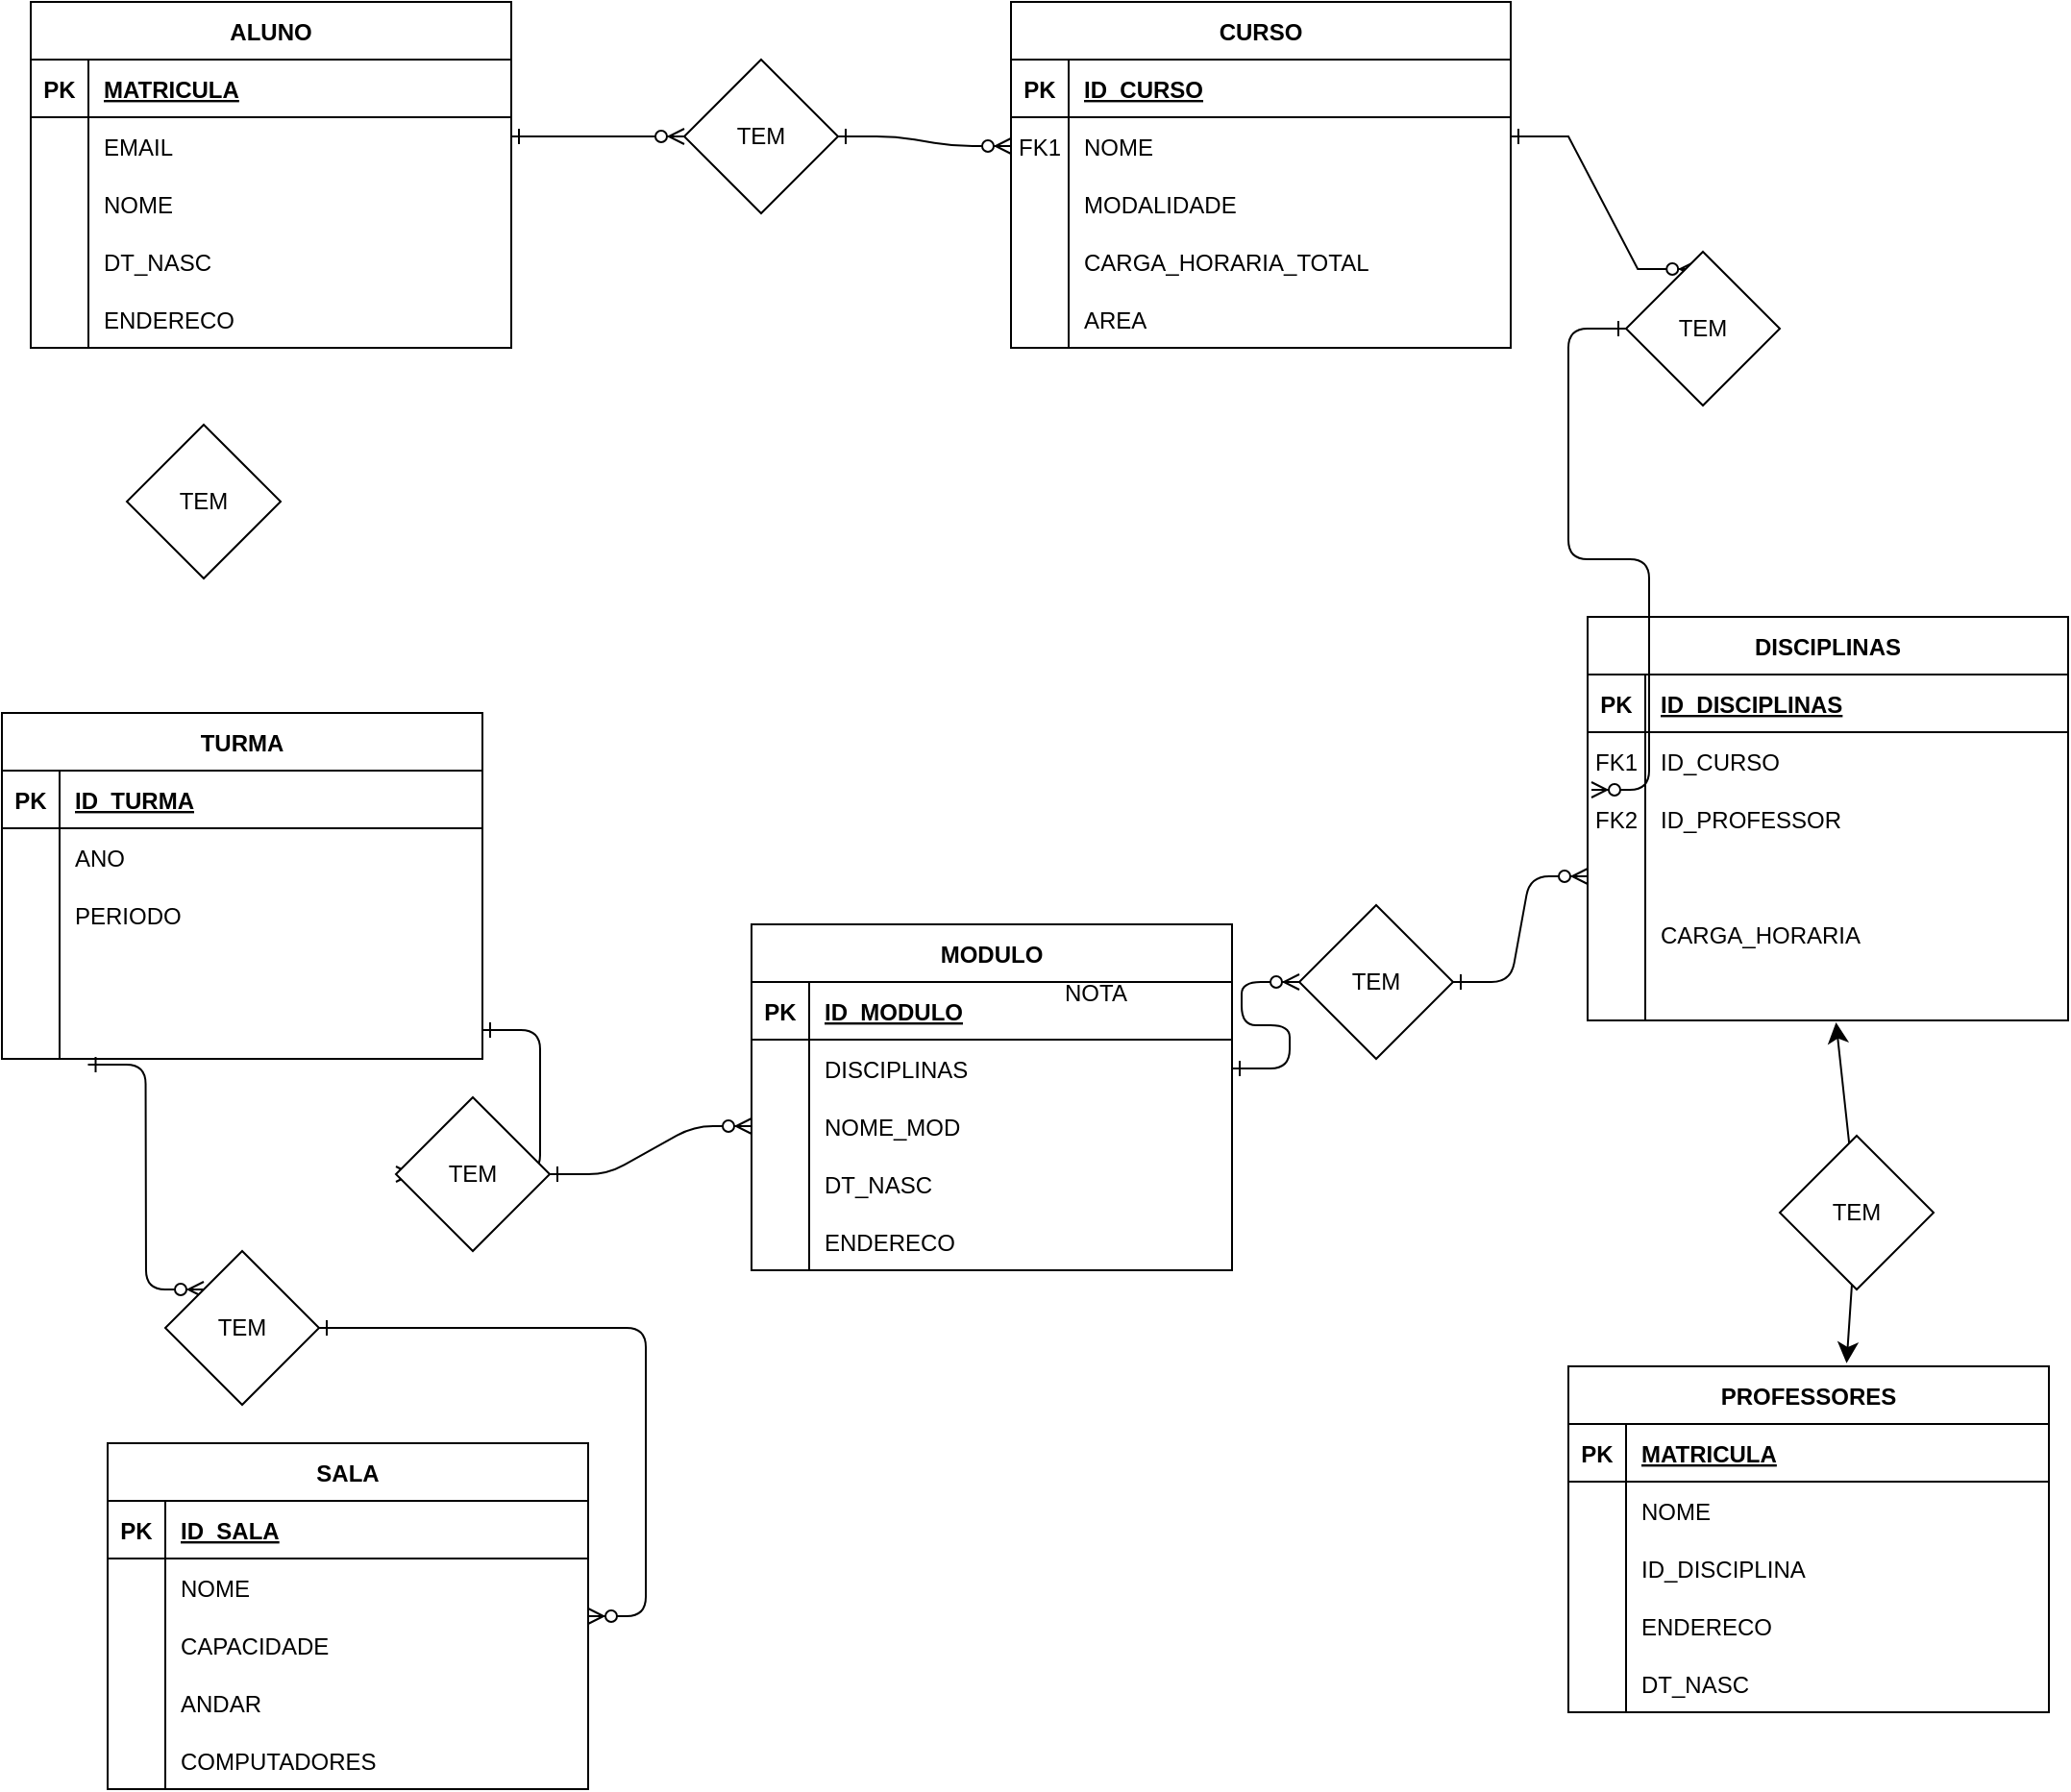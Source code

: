 <mxfile version="21.7.5" type="github">
  <diagram id="R2lEEEUBdFMjLlhIrx00" name="Page-1">
    <mxGraphModel dx="954" dy="571" grid="1" gridSize="10" guides="1" tooltips="1" connect="1" arrows="1" fold="1" page="1" pageScale="1" pageWidth="850" pageHeight="1100" math="0" shadow="0" extFonts="Permanent Marker^https://fonts.googleapis.com/css?family=Permanent+Marker">
      <root>
        <mxCell id="0" />
        <mxCell id="1" parent="0" />
        <mxCell id="C-vyLk0tnHw3VtMMgP7b-1" value="" style="edgeStyle=entityRelationEdgeStyle;endArrow=ERzeroToMany;startArrow=ERone;endFill=1;startFill=0;exitX=1;exitY=0.5;exitDx=0;exitDy=0;entryX=0;entryY=0.5;entryDx=0;entryDy=0;" parent="1" source="-hiC41WYeYtVtAj1oazb-33" target="C-vyLk0tnHw3VtMMgP7b-6" edge="1">
          <mxGeometry width="100" height="100" relative="1" as="geometry">
            <mxPoint x="340" y="720" as="sourcePoint" />
            <mxPoint x="440" y="620" as="targetPoint" />
            <Array as="points">
              <mxPoint x="410" y="200" />
            </Array>
          </mxGeometry>
        </mxCell>
        <mxCell id="C-vyLk0tnHw3VtMMgP7b-12" value="" style="edgeStyle=entityRelationEdgeStyle;endArrow=ERzeroToMany;startArrow=ERone;endFill=1;startFill=0;entryX=0;entryY=0.5;entryDx=0;entryDy=0;" parent="1" source="-hiC41WYeYtVtAj1oazb-38" target="plqxTGIZk48bvA9duy29-41" edge="1">
          <mxGeometry width="100" height="100" relative="1" as="geometry">
            <mxPoint x="200" y="580" as="sourcePoint" />
            <mxPoint x="240" y="930" as="targetPoint" />
          </mxGeometry>
        </mxCell>
        <mxCell id="C-vyLk0tnHw3VtMMgP7b-2" value="CURSO" style="shape=table;startSize=30;container=1;collapsible=1;childLayout=tableLayout;fixedRows=1;rowLines=0;fontStyle=1;align=center;resizeLast=1;" parent="1" vertex="1">
          <mxGeometry x="560" y="120" width="260" height="180" as="geometry" />
        </mxCell>
        <mxCell id="C-vyLk0tnHw3VtMMgP7b-3" value="" style="shape=partialRectangle;collapsible=0;dropTarget=0;pointerEvents=0;fillColor=none;points=[[0,0.5],[1,0.5]];portConstraint=eastwest;top=0;left=0;right=0;bottom=1;" parent="C-vyLk0tnHw3VtMMgP7b-2" vertex="1">
          <mxGeometry y="30" width="260" height="30" as="geometry" />
        </mxCell>
        <mxCell id="C-vyLk0tnHw3VtMMgP7b-4" value="PK" style="shape=partialRectangle;overflow=hidden;connectable=0;fillColor=none;top=0;left=0;bottom=0;right=0;fontStyle=1;" parent="C-vyLk0tnHw3VtMMgP7b-3" vertex="1">
          <mxGeometry width="30" height="30" as="geometry">
            <mxRectangle width="30" height="30" as="alternateBounds" />
          </mxGeometry>
        </mxCell>
        <mxCell id="C-vyLk0tnHw3VtMMgP7b-5" value="ID_CURSO" style="shape=partialRectangle;overflow=hidden;connectable=0;fillColor=none;top=0;left=0;bottom=0;right=0;align=left;spacingLeft=6;fontStyle=5;" parent="C-vyLk0tnHw3VtMMgP7b-3" vertex="1">
          <mxGeometry x="30" width="230" height="30" as="geometry">
            <mxRectangle width="230" height="30" as="alternateBounds" />
          </mxGeometry>
        </mxCell>
        <mxCell id="C-vyLk0tnHw3VtMMgP7b-6" value="" style="shape=partialRectangle;collapsible=0;dropTarget=0;pointerEvents=0;fillColor=none;points=[[0,0.5],[1,0.5]];portConstraint=eastwest;top=0;left=0;right=0;bottom=0;" parent="C-vyLk0tnHw3VtMMgP7b-2" vertex="1">
          <mxGeometry y="60" width="260" height="30" as="geometry" />
        </mxCell>
        <mxCell id="C-vyLk0tnHw3VtMMgP7b-7" value="FK1" style="shape=partialRectangle;overflow=hidden;connectable=0;fillColor=none;top=0;left=0;bottom=0;right=0;" parent="C-vyLk0tnHw3VtMMgP7b-6" vertex="1">
          <mxGeometry width="30" height="30" as="geometry">
            <mxRectangle width="30" height="30" as="alternateBounds" />
          </mxGeometry>
        </mxCell>
        <mxCell id="C-vyLk0tnHw3VtMMgP7b-8" value="NOME" style="shape=partialRectangle;overflow=hidden;connectable=0;fillColor=none;top=0;left=0;bottom=0;right=0;align=left;spacingLeft=6;" parent="C-vyLk0tnHw3VtMMgP7b-6" vertex="1">
          <mxGeometry x="30" width="230" height="30" as="geometry">
            <mxRectangle width="230" height="30" as="alternateBounds" />
          </mxGeometry>
        </mxCell>
        <mxCell id="C-vyLk0tnHw3VtMMgP7b-9" value="" style="shape=partialRectangle;collapsible=0;dropTarget=0;pointerEvents=0;fillColor=none;points=[[0,0.5],[1,0.5]];portConstraint=eastwest;top=0;left=0;right=0;bottom=0;" parent="C-vyLk0tnHw3VtMMgP7b-2" vertex="1">
          <mxGeometry y="90" width="260" height="30" as="geometry" />
        </mxCell>
        <mxCell id="C-vyLk0tnHw3VtMMgP7b-10" value="" style="shape=partialRectangle;overflow=hidden;connectable=0;fillColor=none;top=0;left=0;bottom=0;right=0;" parent="C-vyLk0tnHw3VtMMgP7b-9" vertex="1">
          <mxGeometry width="30" height="30" as="geometry">
            <mxRectangle width="30" height="30" as="alternateBounds" />
          </mxGeometry>
        </mxCell>
        <mxCell id="C-vyLk0tnHw3VtMMgP7b-11" value="MODALIDADE" style="shape=partialRectangle;overflow=hidden;connectable=0;fillColor=none;top=0;left=0;bottom=0;right=0;align=left;spacingLeft=6;" parent="C-vyLk0tnHw3VtMMgP7b-9" vertex="1">
          <mxGeometry x="30" width="230" height="30" as="geometry">
            <mxRectangle width="230" height="30" as="alternateBounds" />
          </mxGeometry>
        </mxCell>
        <mxCell id="plqxTGIZk48bvA9duy29-15" value="" style="shape=partialRectangle;collapsible=0;dropTarget=0;pointerEvents=0;fillColor=none;points=[[0,0.5],[1,0.5]];portConstraint=eastwest;top=0;left=0;right=0;bottom=0;" parent="C-vyLk0tnHw3VtMMgP7b-2" vertex="1">
          <mxGeometry y="120" width="260" height="30" as="geometry" />
        </mxCell>
        <mxCell id="plqxTGIZk48bvA9duy29-16" value="" style="shape=partialRectangle;overflow=hidden;connectable=0;fillColor=none;top=0;left=0;bottom=0;right=0;" parent="plqxTGIZk48bvA9duy29-15" vertex="1">
          <mxGeometry width="30" height="30" as="geometry">
            <mxRectangle width="30" height="30" as="alternateBounds" />
          </mxGeometry>
        </mxCell>
        <mxCell id="plqxTGIZk48bvA9duy29-17" value="CARGA_HORARIA_TOTAL" style="shape=partialRectangle;overflow=hidden;connectable=0;fillColor=none;top=0;left=0;bottom=0;right=0;align=left;spacingLeft=6;" parent="plqxTGIZk48bvA9duy29-15" vertex="1">
          <mxGeometry x="30" width="230" height="30" as="geometry">
            <mxRectangle width="230" height="30" as="alternateBounds" />
          </mxGeometry>
        </mxCell>
        <mxCell id="plqxTGIZk48bvA9duy29-18" value="" style="shape=partialRectangle;collapsible=0;dropTarget=0;pointerEvents=0;fillColor=none;points=[[0,0.5],[1,0.5]];portConstraint=eastwest;top=0;left=0;right=0;bottom=0;" parent="C-vyLk0tnHw3VtMMgP7b-2" vertex="1">
          <mxGeometry y="150" width="260" height="30" as="geometry" />
        </mxCell>
        <mxCell id="plqxTGIZk48bvA9duy29-19" value="" style="shape=partialRectangle;overflow=hidden;connectable=0;fillColor=none;top=0;left=0;bottom=0;right=0;" parent="plqxTGIZk48bvA9duy29-18" vertex="1">
          <mxGeometry width="30" height="30" as="geometry">
            <mxRectangle width="30" height="30" as="alternateBounds" />
          </mxGeometry>
        </mxCell>
        <mxCell id="plqxTGIZk48bvA9duy29-20" value="AREA" style="shape=partialRectangle;overflow=hidden;connectable=0;fillColor=none;top=0;left=0;bottom=0;right=0;align=left;spacingLeft=6;" parent="plqxTGIZk48bvA9duy29-18" vertex="1">
          <mxGeometry x="30" width="230" height="30" as="geometry">
            <mxRectangle width="230" height="30" as="alternateBounds" />
          </mxGeometry>
        </mxCell>
        <mxCell id="C-vyLk0tnHw3VtMMgP7b-13" value="DISCIPLINAS" style="shape=table;startSize=30;container=1;collapsible=1;childLayout=tableLayout;fixedRows=1;rowLines=0;fontStyle=1;align=center;resizeLast=1;" parent="1" vertex="1">
          <mxGeometry x="860" y="440" width="250" height="210" as="geometry" />
        </mxCell>
        <mxCell id="C-vyLk0tnHw3VtMMgP7b-14" value="" style="shape=partialRectangle;collapsible=0;dropTarget=0;pointerEvents=0;fillColor=none;points=[[0,0.5],[1,0.5]];portConstraint=eastwest;top=0;left=0;right=0;bottom=1;" parent="C-vyLk0tnHw3VtMMgP7b-13" vertex="1">
          <mxGeometry y="30" width="250" height="30" as="geometry" />
        </mxCell>
        <mxCell id="C-vyLk0tnHw3VtMMgP7b-15" value="PK" style="shape=partialRectangle;overflow=hidden;connectable=0;fillColor=none;top=0;left=0;bottom=0;right=0;fontStyle=1;" parent="C-vyLk0tnHw3VtMMgP7b-14" vertex="1">
          <mxGeometry width="30" height="30" as="geometry">
            <mxRectangle width="30" height="30" as="alternateBounds" />
          </mxGeometry>
        </mxCell>
        <mxCell id="C-vyLk0tnHw3VtMMgP7b-16" value="ID_DISCIPLINAS" style="shape=partialRectangle;overflow=hidden;connectable=0;fillColor=none;top=0;left=0;bottom=0;right=0;align=left;spacingLeft=6;fontStyle=5;" parent="C-vyLk0tnHw3VtMMgP7b-14" vertex="1">
          <mxGeometry x="30" width="220" height="30" as="geometry">
            <mxRectangle width="220" height="30" as="alternateBounds" />
          </mxGeometry>
        </mxCell>
        <mxCell id="C-vyLk0tnHw3VtMMgP7b-17" value="" style="shape=partialRectangle;collapsible=0;dropTarget=0;pointerEvents=0;fillColor=none;points=[[0,0.5],[1,0.5]];portConstraint=eastwest;top=0;left=0;right=0;bottom=0;" parent="C-vyLk0tnHw3VtMMgP7b-13" vertex="1">
          <mxGeometry y="60" width="250" height="30" as="geometry" />
        </mxCell>
        <mxCell id="C-vyLk0tnHw3VtMMgP7b-18" value="FK1" style="shape=partialRectangle;overflow=hidden;connectable=0;fillColor=none;top=0;left=0;bottom=0;right=0;" parent="C-vyLk0tnHw3VtMMgP7b-17" vertex="1">
          <mxGeometry width="30" height="30" as="geometry">
            <mxRectangle width="30" height="30" as="alternateBounds" />
          </mxGeometry>
        </mxCell>
        <mxCell id="C-vyLk0tnHw3VtMMgP7b-19" value="ID_CURSO" style="shape=partialRectangle;overflow=hidden;connectable=0;fillColor=none;top=0;left=0;bottom=0;right=0;align=left;spacingLeft=6;" parent="C-vyLk0tnHw3VtMMgP7b-17" vertex="1">
          <mxGeometry x="30" width="220" height="30" as="geometry">
            <mxRectangle width="220" height="30" as="alternateBounds" />
          </mxGeometry>
        </mxCell>
        <mxCell id="C-vyLk0tnHw3VtMMgP7b-20" value="" style="shape=partialRectangle;collapsible=0;dropTarget=0;pointerEvents=0;fillColor=none;points=[[0,0.5],[1,0.5]];portConstraint=eastwest;top=0;left=0;right=0;bottom=0;" parent="C-vyLk0tnHw3VtMMgP7b-13" vertex="1">
          <mxGeometry y="90" width="250" height="30" as="geometry" />
        </mxCell>
        <mxCell id="C-vyLk0tnHw3VtMMgP7b-21" value="FK2" style="shape=partialRectangle;overflow=hidden;connectable=0;fillColor=none;top=0;left=0;bottom=0;right=0;" parent="C-vyLk0tnHw3VtMMgP7b-20" vertex="1">
          <mxGeometry width="30" height="30" as="geometry">
            <mxRectangle width="30" height="30" as="alternateBounds" />
          </mxGeometry>
        </mxCell>
        <mxCell id="C-vyLk0tnHw3VtMMgP7b-22" value="ID_PROFESSOR" style="shape=partialRectangle;overflow=hidden;connectable=0;fillColor=none;top=0;left=0;bottom=0;right=0;align=left;spacingLeft=6;" parent="C-vyLk0tnHw3VtMMgP7b-20" vertex="1">
          <mxGeometry x="30" width="220" height="30" as="geometry">
            <mxRectangle width="220" height="30" as="alternateBounds" />
          </mxGeometry>
        </mxCell>
        <mxCell id="plqxTGIZk48bvA9duy29-24" value="" style="shape=partialRectangle;collapsible=0;dropTarget=0;pointerEvents=0;fillColor=none;points=[[0,0.5],[1,0.5]];portConstraint=eastwest;top=0;left=0;right=0;bottom=0;" parent="C-vyLk0tnHw3VtMMgP7b-13" vertex="1">
          <mxGeometry y="120" width="250" height="30" as="geometry" />
        </mxCell>
        <mxCell id="plqxTGIZk48bvA9duy29-25" value="" style="shape=partialRectangle;overflow=hidden;connectable=0;fillColor=none;top=0;left=0;bottom=0;right=0;" parent="plqxTGIZk48bvA9duy29-24" vertex="1">
          <mxGeometry width="30" height="30" as="geometry">
            <mxRectangle width="30" height="30" as="alternateBounds" />
          </mxGeometry>
        </mxCell>
        <mxCell id="plqxTGIZk48bvA9duy29-26" value="" style="shape=partialRectangle;overflow=hidden;connectable=0;fillColor=none;top=0;left=0;bottom=0;right=0;align=left;spacingLeft=6;" parent="plqxTGIZk48bvA9duy29-24" vertex="1">
          <mxGeometry x="30" width="220" height="30" as="geometry">
            <mxRectangle width="220" height="30" as="alternateBounds" />
          </mxGeometry>
        </mxCell>
        <mxCell id="plqxTGIZk48bvA9duy29-27" value="" style="shape=partialRectangle;collapsible=0;dropTarget=0;pointerEvents=0;fillColor=none;points=[[0,0.5],[1,0.5]];portConstraint=eastwest;top=0;left=0;right=0;bottom=0;" parent="C-vyLk0tnHw3VtMMgP7b-13" vertex="1">
          <mxGeometry y="150" width="250" height="30" as="geometry" />
        </mxCell>
        <mxCell id="plqxTGIZk48bvA9duy29-28" value="" style="shape=partialRectangle;overflow=hidden;connectable=0;fillColor=none;top=0;left=0;bottom=0;right=0;" parent="plqxTGIZk48bvA9duy29-27" vertex="1">
          <mxGeometry width="30" height="30" as="geometry">
            <mxRectangle width="30" height="30" as="alternateBounds" />
          </mxGeometry>
        </mxCell>
        <mxCell id="plqxTGIZk48bvA9duy29-29" value="CARGA_HORARIA" style="shape=partialRectangle;overflow=hidden;connectable=0;fillColor=none;top=0;left=0;bottom=0;right=0;align=left;spacingLeft=6;" parent="plqxTGIZk48bvA9duy29-27" vertex="1">
          <mxGeometry x="30" width="220" height="30" as="geometry">
            <mxRectangle width="220" height="30" as="alternateBounds" />
          </mxGeometry>
        </mxCell>
        <mxCell id="plqxTGIZk48bvA9duy29-30" value="" style="shape=partialRectangle;collapsible=0;dropTarget=0;pointerEvents=0;fillColor=none;points=[[0,0.5],[1,0.5]];portConstraint=eastwest;top=0;left=0;right=0;bottom=0;" parent="C-vyLk0tnHw3VtMMgP7b-13" vertex="1">
          <mxGeometry y="180" width="250" height="30" as="geometry" />
        </mxCell>
        <mxCell id="plqxTGIZk48bvA9duy29-31" value="" style="shape=partialRectangle;overflow=hidden;connectable=0;fillColor=none;top=0;left=0;bottom=0;right=0;" parent="plqxTGIZk48bvA9duy29-30" vertex="1">
          <mxGeometry width="30" height="30" as="geometry">
            <mxRectangle width="30" height="30" as="alternateBounds" />
          </mxGeometry>
        </mxCell>
        <mxCell id="plqxTGIZk48bvA9duy29-32" value="" style="shape=partialRectangle;overflow=hidden;connectable=0;fillColor=none;top=0;left=0;bottom=0;right=0;align=left;spacingLeft=6;" parent="plqxTGIZk48bvA9duy29-30" vertex="1">
          <mxGeometry x="30" width="220" height="30" as="geometry">
            <mxRectangle width="220" height="30" as="alternateBounds" />
          </mxGeometry>
        </mxCell>
        <mxCell id="C-vyLk0tnHw3VtMMgP7b-23" value="ALUNO" style="shape=table;startSize=30;container=1;collapsible=1;childLayout=tableLayout;fixedRows=1;rowLines=0;fontStyle=1;align=center;resizeLast=1;" parent="1" vertex="1">
          <mxGeometry x="50" y="120" width="250" height="180" as="geometry">
            <mxRectangle x="50" y="120" width="80" height="30" as="alternateBounds" />
          </mxGeometry>
        </mxCell>
        <mxCell id="C-vyLk0tnHw3VtMMgP7b-24" value="" style="shape=partialRectangle;collapsible=0;dropTarget=0;pointerEvents=0;fillColor=none;points=[[0,0.5],[1,0.5]];portConstraint=eastwest;top=0;left=0;right=0;bottom=1;" parent="C-vyLk0tnHw3VtMMgP7b-23" vertex="1">
          <mxGeometry y="30" width="250" height="30" as="geometry" />
        </mxCell>
        <mxCell id="C-vyLk0tnHw3VtMMgP7b-25" value="PK" style="shape=partialRectangle;overflow=hidden;connectable=0;fillColor=none;top=0;left=0;bottom=0;right=0;fontStyle=1;" parent="C-vyLk0tnHw3VtMMgP7b-24" vertex="1">
          <mxGeometry width="30" height="30" as="geometry">
            <mxRectangle width="30" height="30" as="alternateBounds" />
          </mxGeometry>
        </mxCell>
        <mxCell id="C-vyLk0tnHw3VtMMgP7b-26" value="MATRICULA" style="shape=partialRectangle;overflow=hidden;connectable=0;fillColor=none;top=0;left=0;bottom=0;right=0;align=left;spacingLeft=6;fontStyle=5;" parent="C-vyLk0tnHw3VtMMgP7b-24" vertex="1">
          <mxGeometry x="30" width="220" height="30" as="geometry">
            <mxRectangle width="220" height="30" as="alternateBounds" />
          </mxGeometry>
        </mxCell>
        <mxCell id="C-vyLk0tnHw3VtMMgP7b-27" value="" style="shape=partialRectangle;collapsible=0;dropTarget=0;pointerEvents=0;fillColor=none;points=[[0,0.5],[1,0.5]];portConstraint=eastwest;top=0;left=0;right=0;bottom=0;" parent="C-vyLk0tnHw3VtMMgP7b-23" vertex="1">
          <mxGeometry y="60" width="250" height="30" as="geometry" />
        </mxCell>
        <mxCell id="C-vyLk0tnHw3VtMMgP7b-28" value="" style="shape=partialRectangle;overflow=hidden;connectable=0;fillColor=none;top=0;left=0;bottom=0;right=0;" parent="C-vyLk0tnHw3VtMMgP7b-27" vertex="1">
          <mxGeometry width="30" height="30" as="geometry">
            <mxRectangle width="30" height="30" as="alternateBounds" />
          </mxGeometry>
        </mxCell>
        <mxCell id="C-vyLk0tnHw3VtMMgP7b-29" value="EMAIL" style="shape=partialRectangle;overflow=hidden;connectable=0;fillColor=none;top=0;left=0;bottom=0;right=0;align=left;spacingLeft=6;" parent="C-vyLk0tnHw3VtMMgP7b-27" vertex="1">
          <mxGeometry x="30" width="220" height="30" as="geometry">
            <mxRectangle width="220" height="30" as="alternateBounds" />
          </mxGeometry>
        </mxCell>
        <mxCell id="plqxTGIZk48bvA9duy29-6" value="" style="shape=partialRectangle;collapsible=0;dropTarget=0;pointerEvents=0;fillColor=none;points=[[0,0.5],[1,0.5]];portConstraint=eastwest;top=0;left=0;right=0;bottom=0;" parent="C-vyLk0tnHw3VtMMgP7b-23" vertex="1">
          <mxGeometry y="90" width="250" height="30" as="geometry" />
        </mxCell>
        <mxCell id="plqxTGIZk48bvA9duy29-7" value="" style="shape=partialRectangle;overflow=hidden;connectable=0;fillColor=none;top=0;left=0;bottom=0;right=0;" parent="plqxTGIZk48bvA9duy29-6" vertex="1">
          <mxGeometry width="30" height="30" as="geometry">
            <mxRectangle width="30" height="30" as="alternateBounds" />
          </mxGeometry>
        </mxCell>
        <mxCell id="plqxTGIZk48bvA9duy29-8" value="NOME" style="shape=partialRectangle;overflow=hidden;connectable=0;fillColor=none;top=0;left=0;bottom=0;right=0;align=left;spacingLeft=6;" parent="plqxTGIZk48bvA9duy29-6" vertex="1">
          <mxGeometry x="30" width="220" height="30" as="geometry">
            <mxRectangle width="220" height="30" as="alternateBounds" />
          </mxGeometry>
        </mxCell>
        <mxCell id="plqxTGIZk48bvA9duy29-9" value="" style="shape=partialRectangle;collapsible=0;dropTarget=0;pointerEvents=0;fillColor=none;points=[[0,0.5],[1,0.5]];portConstraint=eastwest;top=0;left=0;right=0;bottom=0;" parent="C-vyLk0tnHw3VtMMgP7b-23" vertex="1">
          <mxGeometry y="120" width="250" height="30" as="geometry" />
        </mxCell>
        <mxCell id="plqxTGIZk48bvA9duy29-10" value="" style="shape=partialRectangle;overflow=hidden;connectable=0;fillColor=none;top=0;left=0;bottom=0;right=0;" parent="plqxTGIZk48bvA9duy29-9" vertex="1">
          <mxGeometry width="30" height="30" as="geometry">
            <mxRectangle width="30" height="30" as="alternateBounds" />
          </mxGeometry>
        </mxCell>
        <mxCell id="plqxTGIZk48bvA9duy29-11" value="DT_NASC" style="shape=partialRectangle;overflow=hidden;connectable=0;fillColor=none;top=0;left=0;bottom=0;right=0;align=left;spacingLeft=6;" parent="plqxTGIZk48bvA9duy29-9" vertex="1">
          <mxGeometry x="30" width="220" height="30" as="geometry">
            <mxRectangle width="220" height="30" as="alternateBounds" />
          </mxGeometry>
        </mxCell>
        <mxCell id="plqxTGIZk48bvA9duy29-12" value="" style="shape=partialRectangle;collapsible=0;dropTarget=0;pointerEvents=0;fillColor=none;points=[[0,0.5],[1,0.5]];portConstraint=eastwest;top=0;left=0;right=0;bottom=0;" parent="C-vyLk0tnHw3VtMMgP7b-23" vertex="1">
          <mxGeometry y="150" width="250" height="30" as="geometry" />
        </mxCell>
        <mxCell id="plqxTGIZk48bvA9duy29-13" value="" style="shape=partialRectangle;overflow=hidden;connectable=0;fillColor=none;top=0;left=0;bottom=0;right=0;" parent="plqxTGIZk48bvA9duy29-12" vertex="1">
          <mxGeometry width="30" height="30" as="geometry">
            <mxRectangle width="30" height="30" as="alternateBounds" />
          </mxGeometry>
        </mxCell>
        <mxCell id="plqxTGIZk48bvA9duy29-14" value="ENDERECO" style="shape=partialRectangle;overflow=hidden;connectable=0;fillColor=none;top=0;left=0;bottom=0;right=0;align=left;spacingLeft=6;" parent="plqxTGIZk48bvA9duy29-12" vertex="1">
          <mxGeometry x="30" width="220" height="30" as="geometry">
            <mxRectangle width="220" height="30" as="alternateBounds" />
          </mxGeometry>
        </mxCell>
        <mxCell id="plqxTGIZk48bvA9duy29-34" value="MODULO" style="shape=table;startSize=30;container=1;collapsible=1;childLayout=tableLayout;fixedRows=1;rowLines=0;fontStyle=1;align=center;resizeLast=1;" parent="1" vertex="1">
          <mxGeometry x="425" y="600" width="250" height="180" as="geometry" />
        </mxCell>
        <mxCell id="plqxTGIZk48bvA9duy29-35" value="" style="shape=partialRectangle;collapsible=0;dropTarget=0;pointerEvents=0;fillColor=none;points=[[0,0.5],[1,0.5]];portConstraint=eastwest;top=0;left=0;right=0;bottom=1;" parent="plqxTGIZk48bvA9duy29-34" vertex="1">
          <mxGeometry y="30" width="250" height="30" as="geometry" />
        </mxCell>
        <mxCell id="plqxTGIZk48bvA9duy29-36" value="PK" style="shape=partialRectangle;overflow=hidden;connectable=0;fillColor=none;top=0;left=0;bottom=0;right=0;fontStyle=1;" parent="plqxTGIZk48bvA9duy29-35" vertex="1">
          <mxGeometry width="30" height="30" as="geometry">
            <mxRectangle width="30" height="30" as="alternateBounds" />
          </mxGeometry>
        </mxCell>
        <mxCell id="plqxTGIZk48bvA9duy29-37" value="ID_MODULO" style="shape=partialRectangle;overflow=hidden;connectable=0;fillColor=none;top=0;left=0;bottom=0;right=0;align=left;spacingLeft=6;fontStyle=5;" parent="plqxTGIZk48bvA9duy29-35" vertex="1">
          <mxGeometry x="30" width="220" height="30" as="geometry">
            <mxRectangle width="220" height="30" as="alternateBounds" />
          </mxGeometry>
        </mxCell>
        <mxCell id="plqxTGIZk48bvA9duy29-38" value="" style="shape=partialRectangle;collapsible=0;dropTarget=0;pointerEvents=0;fillColor=none;points=[[0,0.5],[1,0.5]];portConstraint=eastwest;top=0;left=0;right=0;bottom=0;" parent="plqxTGIZk48bvA9duy29-34" vertex="1">
          <mxGeometry y="60" width="250" height="30" as="geometry" />
        </mxCell>
        <mxCell id="plqxTGIZk48bvA9duy29-39" value="" style="shape=partialRectangle;overflow=hidden;connectable=0;fillColor=none;top=0;left=0;bottom=0;right=0;" parent="plqxTGIZk48bvA9duy29-38" vertex="1">
          <mxGeometry width="30" height="30" as="geometry">
            <mxRectangle width="30" height="30" as="alternateBounds" />
          </mxGeometry>
        </mxCell>
        <mxCell id="plqxTGIZk48bvA9duy29-40" value="DISCIPLINAS" style="shape=partialRectangle;overflow=hidden;connectable=0;fillColor=none;top=0;left=0;bottom=0;right=0;align=left;spacingLeft=6;" parent="plqxTGIZk48bvA9duy29-38" vertex="1">
          <mxGeometry x="30" width="220" height="30" as="geometry">
            <mxRectangle width="220" height="30" as="alternateBounds" />
          </mxGeometry>
        </mxCell>
        <mxCell id="plqxTGIZk48bvA9duy29-41" value="" style="shape=partialRectangle;collapsible=0;dropTarget=0;pointerEvents=0;fillColor=none;points=[[0,0.5],[1,0.5]];portConstraint=eastwest;top=0;left=0;right=0;bottom=0;" parent="plqxTGIZk48bvA9duy29-34" vertex="1">
          <mxGeometry y="90" width="250" height="30" as="geometry" />
        </mxCell>
        <mxCell id="plqxTGIZk48bvA9duy29-42" value="" style="shape=partialRectangle;overflow=hidden;connectable=0;fillColor=none;top=0;left=0;bottom=0;right=0;" parent="plqxTGIZk48bvA9duy29-41" vertex="1">
          <mxGeometry width="30" height="30" as="geometry">
            <mxRectangle width="30" height="30" as="alternateBounds" />
          </mxGeometry>
        </mxCell>
        <mxCell id="plqxTGIZk48bvA9duy29-43" value="NOME_MOD" style="shape=partialRectangle;overflow=hidden;connectable=0;fillColor=none;top=0;left=0;bottom=0;right=0;align=left;spacingLeft=6;" parent="plqxTGIZk48bvA9duy29-41" vertex="1">
          <mxGeometry x="30" width="220" height="30" as="geometry">
            <mxRectangle width="220" height="30" as="alternateBounds" />
          </mxGeometry>
        </mxCell>
        <mxCell id="plqxTGIZk48bvA9duy29-44" value="" style="shape=partialRectangle;collapsible=0;dropTarget=0;pointerEvents=0;fillColor=none;points=[[0,0.5],[1,0.5]];portConstraint=eastwest;top=0;left=0;right=0;bottom=0;" parent="plqxTGIZk48bvA9duy29-34" vertex="1">
          <mxGeometry y="120" width="250" height="30" as="geometry" />
        </mxCell>
        <mxCell id="plqxTGIZk48bvA9duy29-45" value="" style="shape=partialRectangle;overflow=hidden;connectable=0;fillColor=none;top=0;left=0;bottom=0;right=0;" parent="plqxTGIZk48bvA9duy29-44" vertex="1">
          <mxGeometry width="30" height="30" as="geometry">
            <mxRectangle width="30" height="30" as="alternateBounds" />
          </mxGeometry>
        </mxCell>
        <mxCell id="plqxTGIZk48bvA9duy29-46" value="DT_NASC" style="shape=partialRectangle;overflow=hidden;connectable=0;fillColor=none;top=0;left=0;bottom=0;right=0;align=left;spacingLeft=6;" parent="plqxTGIZk48bvA9duy29-44" vertex="1">
          <mxGeometry x="30" width="220" height="30" as="geometry">
            <mxRectangle width="220" height="30" as="alternateBounds" />
          </mxGeometry>
        </mxCell>
        <mxCell id="plqxTGIZk48bvA9duy29-47" value="" style="shape=partialRectangle;collapsible=0;dropTarget=0;pointerEvents=0;fillColor=none;points=[[0,0.5],[1,0.5]];portConstraint=eastwest;top=0;left=0;right=0;bottom=0;" parent="plqxTGIZk48bvA9duy29-34" vertex="1">
          <mxGeometry y="150" width="250" height="30" as="geometry" />
        </mxCell>
        <mxCell id="plqxTGIZk48bvA9duy29-48" value="" style="shape=partialRectangle;overflow=hidden;connectable=0;fillColor=none;top=0;left=0;bottom=0;right=0;" parent="plqxTGIZk48bvA9duy29-47" vertex="1">
          <mxGeometry width="30" height="30" as="geometry">
            <mxRectangle width="30" height="30" as="alternateBounds" />
          </mxGeometry>
        </mxCell>
        <mxCell id="plqxTGIZk48bvA9duy29-49" value="ENDERECO" style="shape=partialRectangle;overflow=hidden;connectable=0;fillColor=none;top=0;left=0;bottom=0;right=0;align=left;spacingLeft=6;" parent="plqxTGIZk48bvA9duy29-47" vertex="1">
          <mxGeometry x="30" width="220" height="30" as="geometry">
            <mxRectangle width="220" height="30" as="alternateBounds" />
          </mxGeometry>
        </mxCell>
        <mxCell id="plqxTGIZk48bvA9duy29-50" value="NOTA" style="shape=partialRectangle;overflow=hidden;connectable=0;fillColor=none;top=0;left=0;bottom=0;right=0;align=left;spacingLeft=6;" parent="1" vertex="1">
          <mxGeometry x="580" y="620" width="220" height="30" as="geometry">
            <mxRectangle width="220" height="30" as="alternateBounds" />
          </mxGeometry>
        </mxCell>
        <mxCell id="plqxTGIZk48bvA9duy29-51" value="TURMA" style="shape=table;startSize=30;container=1;collapsible=1;childLayout=tableLayout;fixedRows=1;rowLines=0;fontStyle=1;align=center;resizeLast=1;" parent="1" vertex="1">
          <mxGeometry x="35" y="490" width="250" height="180" as="geometry" />
        </mxCell>
        <mxCell id="plqxTGIZk48bvA9duy29-52" value="" style="shape=partialRectangle;collapsible=0;dropTarget=0;pointerEvents=0;fillColor=none;points=[[0,0.5],[1,0.5]];portConstraint=eastwest;top=0;left=0;right=0;bottom=1;" parent="plqxTGIZk48bvA9duy29-51" vertex="1">
          <mxGeometry y="30" width="250" height="30" as="geometry" />
        </mxCell>
        <mxCell id="plqxTGIZk48bvA9duy29-53" value="PK" style="shape=partialRectangle;overflow=hidden;connectable=0;fillColor=none;top=0;left=0;bottom=0;right=0;fontStyle=1;" parent="plqxTGIZk48bvA9duy29-52" vertex="1">
          <mxGeometry width="30" height="30" as="geometry">
            <mxRectangle width="30" height="30" as="alternateBounds" />
          </mxGeometry>
        </mxCell>
        <mxCell id="plqxTGIZk48bvA9duy29-54" value="ID_TURMA" style="shape=partialRectangle;overflow=hidden;connectable=0;fillColor=none;top=0;left=0;bottom=0;right=0;align=left;spacingLeft=6;fontStyle=5;" parent="plqxTGIZk48bvA9duy29-52" vertex="1">
          <mxGeometry x="30" width="220" height="30" as="geometry">
            <mxRectangle width="220" height="30" as="alternateBounds" />
          </mxGeometry>
        </mxCell>
        <mxCell id="plqxTGIZk48bvA9duy29-55" value="" style="shape=partialRectangle;collapsible=0;dropTarget=0;pointerEvents=0;fillColor=none;points=[[0,0.5],[1,0.5]];portConstraint=eastwest;top=0;left=0;right=0;bottom=0;" parent="plqxTGIZk48bvA9duy29-51" vertex="1">
          <mxGeometry y="60" width="250" height="30" as="geometry" />
        </mxCell>
        <mxCell id="plqxTGIZk48bvA9duy29-56" value="" style="shape=partialRectangle;overflow=hidden;connectable=0;fillColor=none;top=0;left=0;bottom=0;right=0;" parent="plqxTGIZk48bvA9duy29-55" vertex="1">
          <mxGeometry width="30" height="30" as="geometry">
            <mxRectangle width="30" height="30" as="alternateBounds" />
          </mxGeometry>
        </mxCell>
        <mxCell id="plqxTGIZk48bvA9duy29-57" value="ANO" style="shape=partialRectangle;overflow=hidden;connectable=0;fillColor=none;top=0;left=0;bottom=0;right=0;align=left;spacingLeft=6;" parent="plqxTGIZk48bvA9duy29-55" vertex="1">
          <mxGeometry x="30" width="220" height="30" as="geometry">
            <mxRectangle width="220" height="30" as="alternateBounds" />
          </mxGeometry>
        </mxCell>
        <mxCell id="plqxTGIZk48bvA9duy29-58" value="" style="shape=partialRectangle;collapsible=0;dropTarget=0;pointerEvents=0;fillColor=none;points=[[0,0.5],[1,0.5]];portConstraint=eastwest;top=0;left=0;right=0;bottom=0;" parent="plqxTGIZk48bvA9duy29-51" vertex="1">
          <mxGeometry y="90" width="250" height="30" as="geometry" />
        </mxCell>
        <mxCell id="plqxTGIZk48bvA9duy29-59" value="" style="shape=partialRectangle;overflow=hidden;connectable=0;fillColor=none;top=0;left=0;bottom=0;right=0;" parent="plqxTGIZk48bvA9duy29-58" vertex="1">
          <mxGeometry width="30" height="30" as="geometry">
            <mxRectangle width="30" height="30" as="alternateBounds" />
          </mxGeometry>
        </mxCell>
        <mxCell id="plqxTGIZk48bvA9duy29-60" value="PERIODO" style="shape=partialRectangle;overflow=hidden;connectable=0;fillColor=none;top=0;left=0;bottom=0;right=0;align=left;spacingLeft=6;" parent="plqxTGIZk48bvA9duy29-58" vertex="1">
          <mxGeometry x="30" width="220" height="30" as="geometry">
            <mxRectangle width="220" height="30" as="alternateBounds" />
          </mxGeometry>
        </mxCell>
        <mxCell id="plqxTGIZk48bvA9duy29-61" value="" style="shape=partialRectangle;collapsible=0;dropTarget=0;pointerEvents=0;fillColor=none;points=[[0,0.5],[1,0.5]];portConstraint=eastwest;top=0;left=0;right=0;bottom=0;" parent="plqxTGIZk48bvA9duy29-51" vertex="1">
          <mxGeometry y="120" width="250" height="30" as="geometry" />
        </mxCell>
        <mxCell id="plqxTGIZk48bvA9duy29-62" value="" style="shape=partialRectangle;overflow=hidden;connectable=0;fillColor=none;top=0;left=0;bottom=0;right=0;" parent="plqxTGIZk48bvA9duy29-61" vertex="1">
          <mxGeometry width="30" height="30" as="geometry">
            <mxRectangle width="30" height="30" as="alternateBounds" />
          </mxGeometry>
        </mxCell>
        <mxCell id="plqxTGIZk48bvA9duy29-63" value="" style="shape=partialRectangle;overflow=hidden;connectable=0;fillColor=none;top=0;left=0;bottom=0;right=0;align=left;spacingLeft=6;" parent="plqxTGIZk48bvA9duy29-61" vertex="1">
          <mxGeometry x="30" width="220" height="30" as="geometry">
            <mxRectangle width="220" height="30" as="alternateBounds" />
          </mxGeometry>
        </mxCell>
        <mxCell id="plqxTGIZk48bvA9duy29-64" value="" style="shape=partialRectangle;collapsible=0;dropTarget=0;pointerEvents=0;fillColor=none;points=[[0,0.5],[1,0.5]];portConstraint=eastwest;top=0;left=0;right=0;bottom=0;" parent="plqxTGIZk48bvA9duy29-51" vertex="1">
          <mxGeometry y="150" width="250" height="30" as="geometry" />
        </mxCell>
        <mxCell id="plqxTGIZk48bvA9duy29-65" value="" style="shape=partialRectangle;overflow=hidden;connectable=0;fillColor=none;top=0;left=0;bottom=0;right=0;" parent="plqxTGIZk48bvA9duy29-64" vertex="1">
          <mxGeometry width="30" height="30" as="geometry">
            <mxRectangle width="30" height="30" as="alternateBounds" />
          </mxGeometry>
        </mxCell>
        <mxCell id="plqxTGIZk48bvA9duy29-66" value="" style="shape=partialRectangle;overflow=hidden;connectable=0;fillColor=none;top=0;left=0;bottom=0;right=0;align=left;spacingLeft=6;" parent="plqxTGIZk48bvA9duy29-64" vertex="1">
          <mxGeometry x="30" width="220" height="30" as="geometry">
            <mxRectangle width="220" height="30" as="alternateBounds" />
          </mxGeometry>
        </mxCell>
        <mxCell id="plqxTGIZk48bvA9duy29-68" value="" style="edgeStyle=entityRelationEdgeStyle;endArrow=ERzeroToMany;startArrow=ERone;endFill=1;startFill=0;exitX=1;exitY=0.5;exitDx=0;exitDy=0;entryX=0;entryY=0.5;entryDx=0;entryDy=0;" parent="1" source="-hiC41WYeYtVtAj1oazb-39" target="plqxTGIZk48bvA9duy29-24" edge="1">
          <mxGeometry width="100" height="100" relative="1" as="geometry">
            <mxPoint x="760" y="500" as="sourcePoint" />
            <mxPoint x="800" y="740" as="targetPoint" />
            <Array as="points">
              <mxPoint x="780" y="440" />
            </Array>
          </mxGeometry>
        </mxCell>
        <mxCell id="plqxTGIZk48bvA9duy29-69" value="" style="edgeStyle=entityRelationEdgeStyle;endArrow=ERzeroToMany;startArrow=ERone;endFill=1;startFill=0;entryX=0.008;entryY=0;entryDx=0;entryDy=0;entryPerimeter=0;" parent="1" source="-hiC41WYeYtVtAj1oazb-36" edge="1" target="C-vyLk0tnHw3VtMMgP7b-20">
          <mxGeometry width="100" height="100" relative="1" as="geometry">
            <mxPoint x="830" y="175" as="sourcePoint" />
            <mxPoint x="850" y="530" as="targetPoint" />
            <Array as="points">
              <mxPoint x="810" y="350" />
              <mxPoint x="970" y="260" />
              <mxPoint x="820" y="420" />
              <mxPoint x="860" y="470" />
              <mxPoint x="830" y="420" />
              <mxPoint x="910" y="260" />
              <mxPoint x="850" y="470" />
              <mxPoint x="790" y="530" />
            </Array>
          </mxGeometry>
        </mxCell>
        <mxCell id="-hiC41WYeYtVtAj1oazb-1" value="SALA" style="shape=table;startSize=30;container=1;collapsible=1;childLayout=tableLayout;fixedRows=1;rowLines=0;fontStyle=1;align=center;resizeLast=1;" parent="1" vertex="1">
          <mxGeometry x="90" y="870" width="250" height="180" as="geometry" />
        </mxCell>
        <mxCell id="-hiC41WYeYtVtAj1oazb-2" value="" style="shape=partialRectangle;collapsible=0;dropTarget=0;pointerEvents=0;fillColor=none;points=[[0,0.5],[1,0.5]];portConstraint=eastwest;top=0;left=0;right=0;bottom=1;" parent="-hiC41WYeYtVtAj1oazb-1" vertex="1">
          <mxGeometry y="30" width="250" height="30" as="geometry" />
        </mxCell>
        <mxCell id="-hiC41WYeYtVtAj1oazb-3" value="PK" style="shape=partialRectangle;overflow=hidden;connectable=0;fillColor=none;top=0;left=0;bottom=0;right=0;fontStyle=1;" parent="-hiC41WYeYtVtAj1oazb-2" vertex="1">
          <mxGeometry width="30" height="30" as="geometry">
            <mxRectangle width="30" height="30" as="alternateBounds" />
          </mxGeometry>
        </mxCell>
        <mxCell id="-hiC41WYeYtVtAj1oazb-4" value="ID_SALA" style="shape=partialRectangle;overflow=hidden;connectable=0;fillColor=none;top=0;left=0;bottom=0;right=0;align=left;spacingLeft=6;fontStyle=5;" parent="-hiC41WYeYtVtAj1oazb-2" vertex="1">
          <mxGeometry x="30" width="220" height="30" as="geometry">
            <mxRectangle width="220" height="30" as="alternateBounds" />
          </mxGeometry>
        </mxCell>
        <mxCell id="-hiC41WYeYtVtAj1oazb-5" value="" style="shape=partialRectangle;collapsible=0;dropTarget=0;pointerEvents=0;fillColor=none;points=[[0,0.5],[1,0.5]];portConstraint=eastwest;top=0;left=0;right=0;bottom=0;" parent="-hiC41WYeYtVtAj1oazb-1" vertex="1">
          <mxGeometry y="60" width="250" height="30" as="geometry" />
        </mxCell>
        <mxCell id="-hiC41WYeYtVtAj1oazb-6" value="" style="shape=partialRectangle;overflow=hidden;connectable=0;fillColor=none;top=0;left=0;bottom=0;right=0;" parent="-hiC41WYeYtVtAj1oazb-5" vertex="1">
          <mxGeometry width="30" height="30" as="geometry">
            <mxRectangle width="30" height="30" as="alternateBounds" />
          </mxGeometry>
        </mxCell>
        <mxCell id="-hiC41WYeYtVtAj1oazb-7" value="NOME" style="shape=partialRectangle;overflow=hidden;connectable=0;fillColor=none;top=0;left=0;bottom=0;right=0;align=left;spacingLeft=6;" parent="-hiC41WYeYtVtAj1oazb-5" vertex="1">
          <mxGeometry x="30" width="220" height="30" as="geometry">
            <mxRectangle width="220" height="30" as="alternateBounds" />
          </mxGeometry>
        </mxCell>
        <mxCell id="-hiC41WYeYtVtAj1oazb-8" value="" style="shape=partialRectangle;collapsible=0;dropTarget=0;pointerEvents=0;fillColor=none;points=[[0,0.5],[1,0.5]];portConstraint=eastwest;top=0;left=0;right=0;bottom=0;" parent="-hiC41WYeYtVtAj1oazb-1" vertex="1">
          <mxGeometry y="90" width="250" height="30" as="geometry" />
        </mxCell>
        <mxCell id="-hiC41WYeYtVtAj1oazb-9" value="" style="shape=partialRectangle;overflow=hidden;connectable=0;fillColor=none;top=0;left=0;bottom=0;right=0;" parent="-hiC41WYeYtVtAj1oazb-8" vertex="1">
          <mxGeometry width="30" height="30" as="geometry">
            <mxRectangle width="30" height="30" as="alternateBounds" />
          </mxGeometry>
        </mxCell>
        <mxCell id="-hiC41WYeYtVtAj1oazb-10" value="CAPACIDADE" style="shape=partialRectangle;overflow=hidden;connectable=0;fillColor=none;top=0;left=0;bottom=0;right=0;align=left;spacingLeft=6;" parent="-hiC41WYeYtVtAj1oazb-8" vertex="1">
          <mxGeometry x="30" width="220" height="30" as="geometry">
            <mxRectangle width="220" height="30" as="alternateBounds" />
          </mxGeometry>
        </mxCell>
        <mxCell id="-hiC41WYeYtVtAj1oazb-11" value="" style="shape=partialRectangle;collapsible=0;dropTarget=0;pointerEvents=0;fillColor=none;points=[[0,0.5],[1,0.5]];portConstraint=eastwest;top=0;left=0;right=0;bottom=0;" parent="-hiC41WYeYtVtAj1oazb-1" vertex="1">
          <mxGeometry y="120" width="250" height="30" as="geometry" />
        </mxCell>
        <mxCell id="-hiC41WYeYtVtAj1oazb-12" value="" style="shape=partialRectangle;overflow=hidden;connectable=0;fillColor=none;top=0;left=0;bottom=0;right=0;" parent="-hiC41WYeYtVtAj1oazb-11" vertex="1">
          <mxGeometry width="30" height="30" as="geometry">
            <mxRectangle width="30" height="30" as="alternateBounds" />
          </mxGeometry>
        </mxCell>
        <mxCell id="-hiC41WYeYtVtAj1oazb-13" value="ANDAR" style="shape=partialRectangle;overflow=hidden;connectable=0;fillColor=none;top=0;left=0;bottom=0;right=0;align=left;spacingLeft=6;" parent="-hiC41WYeYtVtAj1oazb-11" vertex="1">
          <mxGeometry x="30" width="220" height="30" as="geometry">
            <mxRectangle width="220" height="30" as="alternateBounds" />
          </mxGeometry>
        </mxCell>
        <mxCell id="-hiC41WYeYtVtAj1oazb-14" value="" style="shape=partialRectangle;collapsible=0;dropTarget=0;pointerEvents=0;fillColor=none;points=[[0,0.5],[1,0.5]];portConstraint=eastwest;top=0;left=0;right=0;bottom=0;" parent="-hiC41WYeYtVtAj1oazb-1" vertex="1">
          <mxGeometry y="150" width="250" height="30" as="geometry" />
        </mxCell>
        <mxCell id="-hiC41WYeYtVtAj1oazb-15" value="" style="shape=partialRectangle;overflow=hidden;connectable=0;fillColor=none;top=0;left=0;bottom=0;right=0;" parent="-hiC41WYeYtVtAj1oazb-14" vertex="1">
          <mxGeometry width="30" height="30" as="geometry">
            <mxRectangle width="30" height="30" as="alternateBounds" />
          </mxGeometry>
        </mxCell>
        <mxCell id="-hiC41WYeYtVtAj1oazb-16" value="COMPUTADORES" style="shape=partialRectangle;overflow=hidden;connectable=0;fillColor=none;top=0;left=0;bottom=0;right=0;align=left;spacingLeft=6;" parent="-hiC41WYeYtVtAj1oazb-14" vertex="1">
          <mxGeometry x="30" width="220" height="30" as="geometry">
            <mxRectangle width="220" height="30" as="alternateBounds" />
          </mxGeometry>
        </mxCell>
        <mxCell id="-hiC41WYeYtVtAj1oazb-17" value="PROFESSORES" style="shape=table;startSize=30;container=1;collapsible=1;childLayout=tableLayout;fixedRows=1;rowLines=0;fontStyle=1;align=center;resizeLast=1;" parent="1" vertex="1">
          <mxGeometry x="850" y="830" width="250" height="180" as="geometry" />
        </mxCell>
        <mxCell id="-hiC41WYeYtVtAj1oazb-18" value="" style="shape=partialRectangle;collapsible=0;dropTarget=0;pointerEvents=0;fillColor=none;points=[[0,0.5],[1,0.5]];portConstraint=eastwest;top=0;left=0;right=0;bottom=1;" parent="-hiC41WYeYtVtAj1oazb-17" vertex="1">
          <mxGeometry y="30" width="250" height="30" as="geometry" />
        </mxCell>
        <mxCell id="-hiC41WYeYtVtAj1oazb-19" value="PK" style="shape=partialRectangle;overflow=hidden;connectable=0;fillColor=none;top=0;left=0;bottom=0;right=0;fontStyle=1;" parent="-hiC41WYeYtVtAj1oazb-18" vertex="1">
          <mxGeometry width="30" height="30" as="geometry">
            <mxRectangle width="30" height="30" as="alternateBounds" />
          </mxGeometry>
        </mxCell>
        <mxCell id="-hiC41WYeYtVtAj1oazb-20" value="MATRICULA" style="shape=partialRectangle;overflow=hidden;connectable=0;fillColor=none;top=0;left=0;bottom=0;right=0;align=left;spacingLeft=6;fontStyle=5;" parent="-hiC41WYeYtVtAj1oazb-18" vertex="1">
          <mxGeometry x="30" width="220" height="30" as="geometry">
            <mxRectangle width="220" height="30" as="alternateBounds" />
          </mxGeometry>
        </mxCell>
        <mxCell id="-hiC41WYeYtVtAj1oazb-21" value="" style="shape=partialRectangle;collapsible=0;dropTarget=0;pointerEvents=0;fillColor=none;points=[[0,0.5],[1,0.5]];portConstraint=eastwest;top=0;left=0;right=0;bottom=0;" parent="-hiC41WYeYtVtAj1oazb-17" vertex="1">
          <mxGeometry y="60" width="250" height="30" as="geometry" />
        </mxCell>
        <mxCell id="-hiC41WYeYtVtAj1oazb-22" value="" style="shape=partialRectangle;overflow=hidden;connectable=0;fillColor=none;top=0;left=0;bottom=0;right=0;" parent="-hiC41WYeYtVtAj1oazb-21" vertex="1">
          <mxGeometry width="30" height="30" as="geometry">
            <mxRectangle width="30" height="30" as="alternateBounds" />
          </mxGeometry>
        </mxCell>
        <mxCell id="-hiC41WYeYtVtAj1oazb-23" value="NOME" style="shape=partialRectangle;overflow=hidden;connectable=0;fillColor=none;top=0;left=0;bottom=0;right=0;align=left;spacingLeft=6;" parent="-hiC41WYeYtVtAj1oazb-21" vertex="1">
          <mxGeometry x="30" width="220" height="30" as="geometry">
            <mxRectangle width="220" height="30" as="alternateBounds" />
          </mxGeometry>
        </mxCell>
        <mxCell id="-hiC41WYeYtVtAj1oazb-24" value="" style="shape=partialRectangle;collapsible=0;dropTarget=0;pointerEvents=0;fillColor=none;points=[[0,0.5],[1,0.5]];portConstraint=eastwest;top=0;left=0;right=0;bottom=0;" parent="-hiC41WYeYtVtAj1oazb-17" vertex="1">
          <mxGeometry y="90" width="250" height="30" as="geometry" />
        </mxCell>
        <mxCell id="-hiC41WYeYtVtAj1oazb-25" value="" style="shape=partialRectangle;overflow=hidden;connectable=0;fillColor=none;top=0;left=0;bottom=0;right=0;" parent="-hiC41WYeYtVtAj1oazb-24" vertex="1">
          <mxGeometry width="30" height="30" as="geometry">
            <mxRectangle width="30" height="30" as="alternateBounds" />
          </mxGeometry>
        </mxCell>
        <mxCell id="-hiC41WYeYtVtAj1oazb-26" value="ID_DISCIPLINA" style="shape=partialRectangle;overflow=hidden;connectable=0;fillColor=none;top=0;left=0;bottom=0;right=0;align=left;spacingLeft=6;" parent="-hiC41WYeYtVtAj1oazb-24" vertex="1">
          <mxGeometry x="30" width="220" height="30" as="geometry">
            <mxRectangle width="220" height="30" as="alternateBounds" />
          </mxGeometry>
        </mxCell>
        <mxCell id="-hiC41WYeYtVtAj1oazb-27" value="" style="shape=partialRectangle;collapsible=0;dropTarget=0;pointerEvents=0;fillColor=none;points=[[0,0.5],[1,0.5]];portConstraint=eastwest;top=0;left=0;right=0;bottom=0;" parent="-hiC41WYeYtVtAj1oazb-17" vertex="1">
          <mxGeometry y="120" width="250" height="30" as="geometry" />
        </mxCell>
        <mxCell id="-hiC41WYeYtVtAj1oazb-28" value="" style="shape=partialRectangle;overflow=hidden;connectable=0;fillColor=none;top=0;left=0;bottom=0;right=0;" parent="-hiC41WYeYtVtAj1oazb-27" vertex="1">
          <mxGeometry width="30" height="30" as="geometry">
            <mxRectangle width="30" height="30" as="alternateBounds" />
          </mxGeometry>
        </mxCell>
        <mxCell id="-hiC41WYeYtVtAj1oazb-29" value="ENDERECO" style="shape=partialRectangle;overflow=hidden;connectable=0;fillColor=none;top=0;left=0;bottom=0;right=0;align=left;spacingLeft=6;" parent="-hiC41WYeYtVtAj1oazb-27" vertex="1">
          <mxGeometry x="30" width="220" height="30" as="geometry">
            <mxRectangle width="220" height="30" as="alternateBounds" />
          </mxGeometry>
        </mxCell>
        <mxCell id="-hiC41WYeYtVtAj1oazb-30" value="" style="shape=partialRectangle;collapsible=0;dropTarget=0;pointerEvents=0;fillColor=none;points=[[0,0.5],[1,0.5]];portConstraint=eastwest;top=0;left=0;right=0;bottom=0;" parent="-hiC41WYeYtVtAj1oazb-17" vertex="1">
          <mxGeometry y="150" width="250" height="30" as="geometry" />
        </mxCell>
        <mxCell id="-hiC41WYeYtVtAj1oazb-31" value="" style="shape=partialRectangle;overflow=hidden;connectable=0;fillColor=none;top=0;left=0;bottom=0;right=0;" parent="-hiC41WYeYtVtAj1oazb-30" vertex="1">
          <mxGeometry width="30" height="30" as="geometry">
            <mxRectangle width="30" height="30" as="alternateBounds" />
          </mxGeometry>
        </mxCell>
        <mxCell id="-hiC41WYeYtVtAj1oazb-32" value="DT_NASC" style="shape=partialRectangle;overflow=hidden;connectable=0;fillColor=none;top=0;left=0;bottom=0;right=0;align=left;spacingLeft=6;" parent="-hiC41WYeYtVtAj1oazb-30" vertex="1">
          <mxGeometry x="30" width="220" height="30" as="geometry">
            <mxRectangle width="220" height="30" as="alternateBounds" />
          </mxGeometry>
        </mxCell>
        <mxCell id="-hiC41WYeYtVtAj1oazb-35" value="" style="edgeStyle=entityRelationEdgeStyle;endArrow=ERzeroToMany;startArrow=ERone;endFill=1;startFill=0;exitX=1.015;exitY=0.033;exitDx=0;exitDy=0;exitPerimeter=0;entryX=0.5;entryY=0;entryDx=0;entryDy=0;rounded=0;" parent="1" edge="1">
          <mxGeometry width="100" height="100" relative="1" as="geometry">
            <mxPoint x="820.0" y="190" as="sourcePoint" />
            <mxPoint x="916.1" y="259.01" as="targetPoint" />
            <Array as="points">
              <mxPoint x="1057.1" y="122.01" />
              <mxPoint x="926.1" y="119.01" />
              <mxPoint x="916.1" y="139.01" />
              <mxPoint x="897.1" y="192.01" />
              <mxPoint x="927.1" y="122.01" />
              <mxPoint x="927.1" y="132.01" />
              <mxPoint x="927.1" y="132.01" />
            </Array>
          </mxGeometry>
        </mxCell>
        <mxCell id="-hiC41WYeYtVtAj1oazb-36" value="TEM" style="rhombus;whiteSpace=wrap;html=1;" parent="1" vertex="1">
          <mxGeometry x="880" y="250" width="80" height="80" as="geometry" />
        </mxCell>
        <mxCell id="-hiC41WYeYtVtAj1oazb-37" value="" style="edgeStyle=entityRelationEdgeStyle;endArrow=ERzeroToMany;startArrow=ERone;endFill=1;startFill=0;entryX=0;entryY=0.5;entryDx=0;entryDy=0;" parent="1" source="plqxTGIZk48bvA9duy29-64" target="-hiC41WYeYtVtAj1oazb-38" edge="1">
          <mxGeometry width="100" height="100" relative="1" as="geometry">
            <mxPoint x="230" y="640" as="sourcePoint" />
            <mxPoint x="425" y="705" as="targetPoint" />
          </mxGeometry>
        </mxCell>
        <mxCell id="-hiC41WYeYtVtAj1oazb-38" value="TEM" style="rhombus;whiteSpace=wrap;html=1;" parent="1" vertex="1">
          <mxGeometry x="240" y="690" width="80" height="80" as="geometry" />
        </mxCell>
        <mxCell id="-hiC41WYeYtVtAj1oazb-40" value="" style="edgeStyle=entityRelationEdgeStyle;endArrow=ERzeroToMany;startArrow=ERone;endFill=1;startFill=0;exitX=1;exitY=0.5;exitDx=0;exitDy=0;entryX=0;entryY=0.5;entryDx=0;entryDy=0;" parent="1" source="plqxTGIZk48bvA9duy29-38" target="-hiC41WYeYtVtAj1oazb-39" edge="1">
          <mxGeometry width="100" height="100" relative="1" as="geometry">
            <mxPoint x="675" y="675" as="sourcePoint" />
            <mxPoint x="860" y="575" as="targetPoint" />
            <Array as="points" />
          </mxGeometry>
        </mxCell>
        <mxCell id="-hiC41WYeYtVtAj1oazb-39" value="TEM" style="rhombus;whiteSpace=wrap;html=1;" parent="1" vertex="1">
          <mxGeometry x="710" y="590" width="80" height="80" as="geometry" />
        </mxCell>
        <mxCell id="-hiC41WYeYtVtAj1oazb-43" value="" style="edgeStyle=entityRelationEdgeStyle;endArrow=ERzeroToMany;startArrow=ERone;endFill=1;startFill=0;" parent="1" source="-hiC41WYeYtVtAj1oazb-45" target="-hiC41WYeYtVtAj1oazb-1" edge="1">
          <mxGeometry width="100" height="100" relative="1" as="geometry">
            <mxPoint x="800" y="810" as="sourcePoint" />
            <mxPoint x="1025" y="935" as="targetPoint" />
          </mxGeometry>
        </mxCell>
        <mxCell id="-hiC41WYeYtVtAj1oazb-44" value="" style="edgeStyle=entityRelationEdgeStyle;endArrow=ERzeroToMany;startArrow=ERone;endFill=1;startFill=0;entryX=0;entryY=0;entryDx=0;entryDy=0;exitX=0.179;exitY=1.1;exitDx=0;exitDy=0;exitPerimeter=0;" parent="1" source="plqxTGIZk48bvA9duy29-64" target="-hiC41WYeYtVtAj1oazb-45" edge="1">
          <mxGeometry width="100" height="100" relative="1" as="geometry">
            <mxPoint x="40" y="630" as="sourcePoint" />
            <mxPoint x="110" y="720" as="targetPoint" />
          </mxGeometry>
        </mxCell>
        <mxCell id="-hiC41WYeYtVtAj1oazb-45" value="TEM" style="rhombus;whiteSpace=wrap;html=1;" parent="1" vertex="1">
          <mxGeometry x="120" y="770" width="80" height="80" as="geometry" />
        </mxCell>
        <mxCell id="-hiC41WYeYtVtAj1oazb-47" value="" style="edgeStyle=none;orthogonalLoop=1;jettySize=auto;html=1;endArrow=classic;startArrow=classic;endSize=8;startSize=8;rounded=0;entryX=0.517;entryY=1.033;entryDx=0;entryDy=0;entryPerimeter=0;exitX=0.579;exitY=-0.009;exitDx=0;exitDy=0;exitPerimeter=0;" parent="1" source="-hiC41WYeYtVtAj1oazb-17" target="plqxTGIZk48bvA9duy29-30" edge="1">
          <mxGeometry width="100" relative="1" as="geometry">
            <mxPoint x="430" y="370" as="sourcePoint" />
            <mxPoint x="530" y="370" as="targetPoint" />
            <Array as="points">
              <mxPoint x="1000" y="750" />
            </Array>
          </mxGeometry>
        </mxCell>
        <mxCell id="-hiC41WYeYtVtAj1oazb-48" value="TEM" style="rhombus;whiteSpace=wrap;html=1;" parent="1" vertex="1">
          <mxGeometry x="960" y="710" width="80" height="80" as="geometry" />
        </mxCell>
        <mxCell id="-hiC41WYeYtVtAj1oazb-50" value="TEM" style="rhombus;whiteSpace=wrap;html=1;" parent="1" vertex="1">
          <mxGeometry x="100" y="340" width="80" height="80" as="geometry" />
        </mxCell>
        <mxCell id="k2n_3grn7XgupAfYrlLI-1" value="" style="edgeStyle=entityRelationEdgeStyle;endArrow=ERzeroToMany;startArrow=ERone;endFill=1;startFill=0;exitX=1;exitY=0.5;exitDx=0;exitDy=0;" edge="1" parent="1" target="-hiC41WYeYtVtAj1oazb-33">
          <mxGeometry width="100" height="100" relative="1" as="geometry">
            <mxPoint x="300" y="190" as="sourcePoint" />
            <mxPoint x="390" y="215" as="targetPoint" />
            <Array as="points">
              <mxPoint x="390" y="190" />
            </Array>
          </mxGeometry>
        </mxCell>
        <mxCell id="-hiC41WYeYtVtAj1oazb-33" value="TEM" style="rhombus;whiteSpace=wrap;html=1;" parent="1" vertex="1">
          <mxGeometry x="390" y="150" width="80" height="80" as="geometry" />
        </mxCell>
      </root>
    </mxGraphModel>
  </diagram>
</mxfile>
